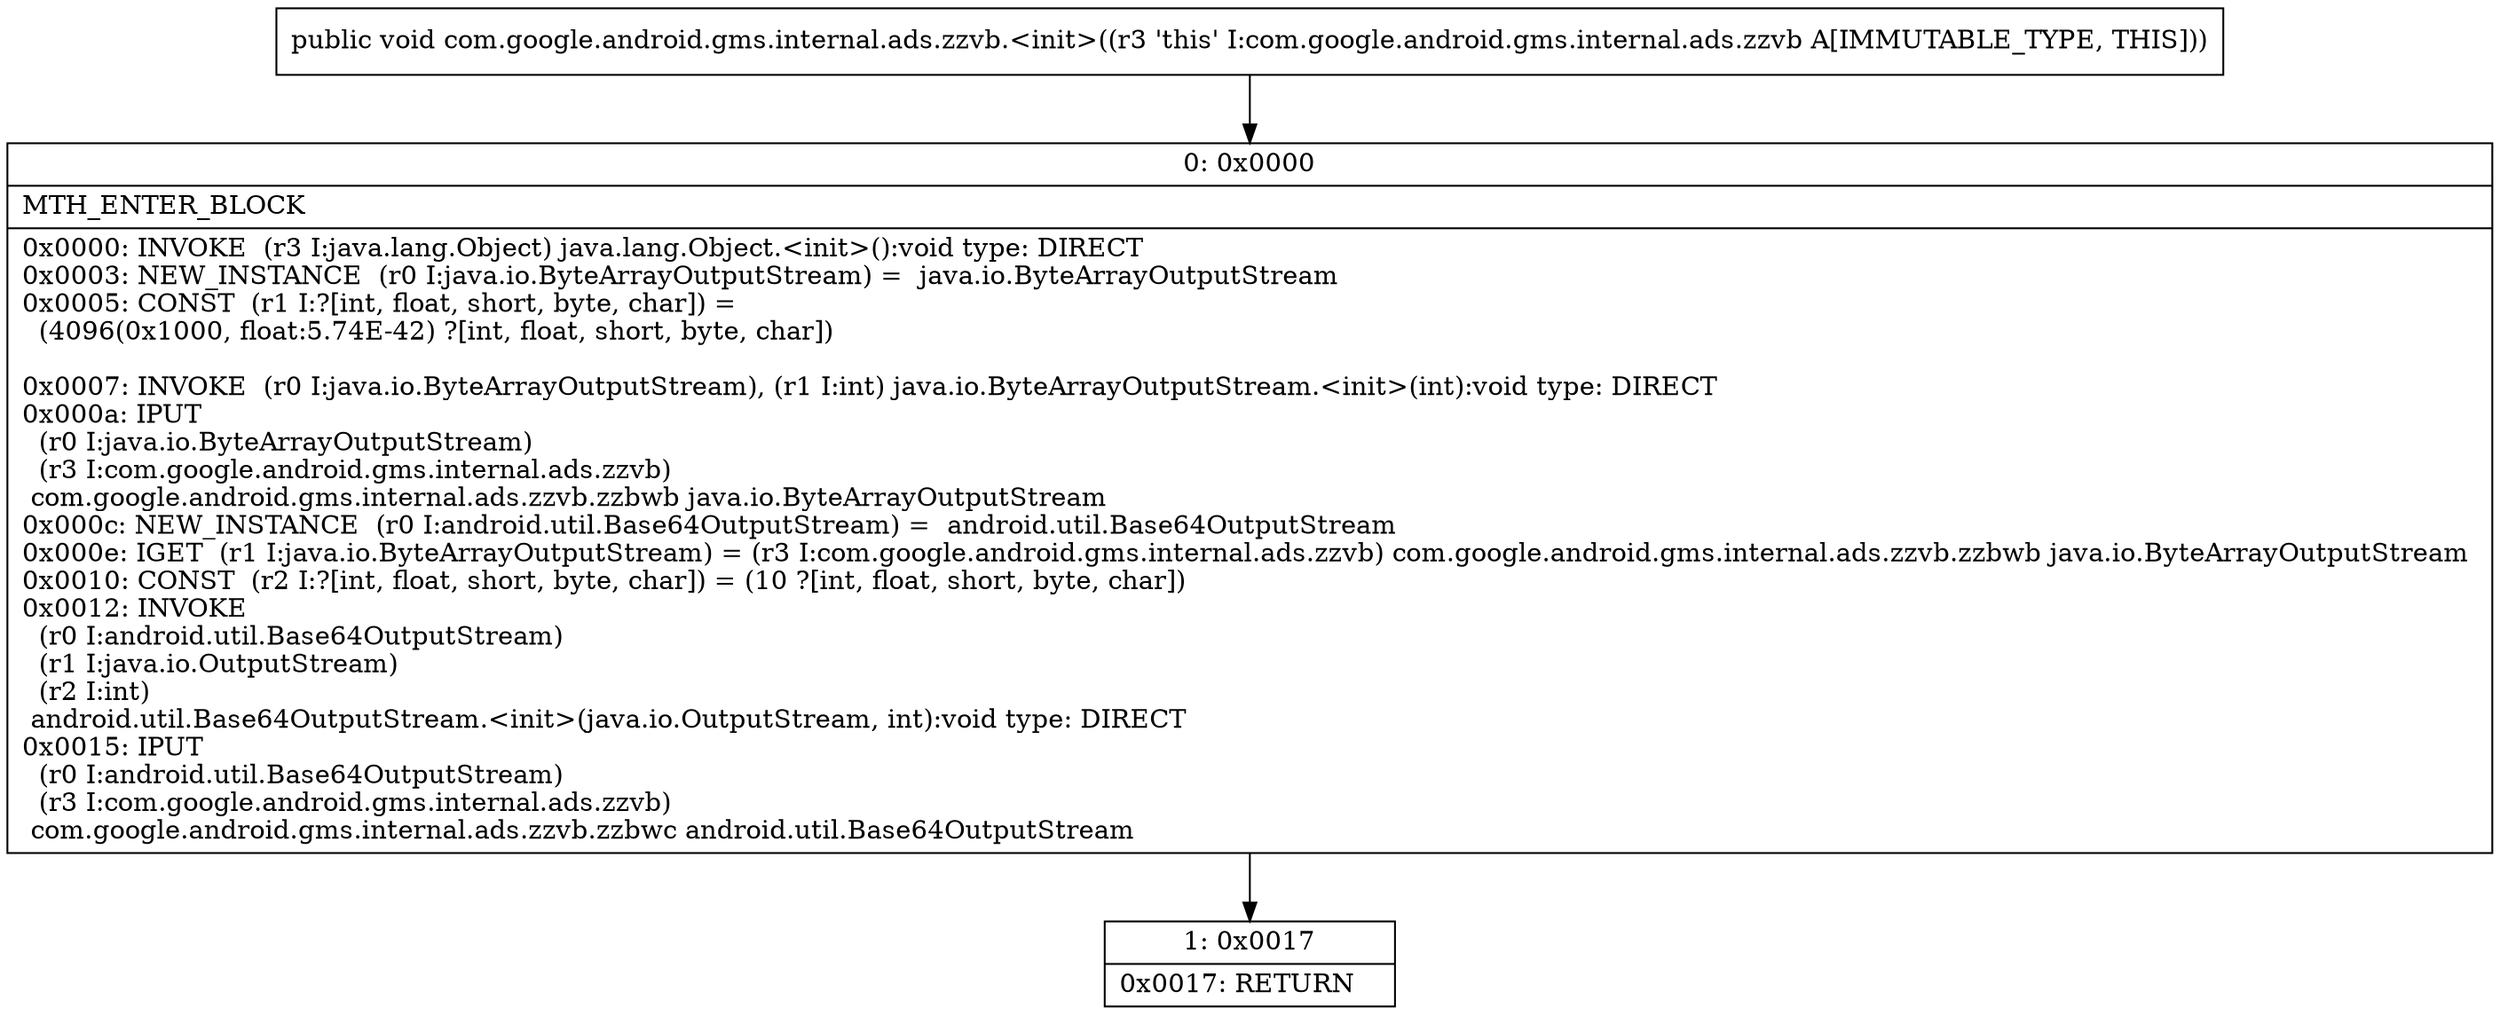 digraph "CFG forcom.google.android.gms.internal.ads.zzvb.\<init\>()V" {
Node_0 [shape=record,label="{0\:\ 0x0000|MTH_ENTER_BLOCK\l|0x0000: INVOKE  (r3 I:java.lang.Object) java.lang.Object.\<init\>():void type: DIRECT \l0x0003: NEW_INSTANCE  (r0 I:java.io.ByteArrayOutputStream) =  java.io.ByteArrayOutputStream \l0x0005: CONST  (r1 I:?[int, float, short, byte, char]) = \l  (4096(0x1000, float:5.74E\-42) ?[int, float, short, byte, char])\l \l0x0007: INVOKE  (r0 I:java.io.ByteArrayOutputStream), (r1 I:int) java.io.ByteArrayOutputStream.\<init\>(int):void type: DIRECT \l0x000a: IPUT  \l  (r0 I:java.io.ByteArrayOutputStream)\l  (r3 I:com.google.android.gms.internal.ads.zzvb)\l com.google.android.gms.internal.ads.zzvb.zzbwb java.io.ByteArrayOutputStream \l0x000c: NEW_INSTANCE  (r0 I:android.util.Base64OutputStream) =  android.util.Base64OutputStream \l0x000e: IGET  (r1 I:java.io.ByteArrayOutputStream) = (r3 I:com.google.android.gms.internal.ads.zzvb) com.google.android.gms.internal.ads.zzvb.zzbwb java.io.ByteArrayOutputStream \l0x0010: CONST  (r2 I:?[int, float, short, byte, char]) = (10 ?[int, float, short, byte, char]) \l0x0012: INVOKE  \l  (r0 I:android.util.Base64OutputStream)\l  (r1 I:java.io.OutputStream)\l  (r2 I:int)\l android.util.Base64OutputStream.\<init\>(java.io.OutputStream, int):void type: DIRECT \l0x0015: IPUT  \l  (r0 I:android.util.Base64OutputStream)\l  (r3 I:com.google.android.gms.internal.ads.zzvb)\l com.google.android.gms.internal.ads.zzvb.zzbwc android.util.Base64OutputStream \l}"];
Node_1 [shape=record,label="{1\:\ 0x0017|0x0017: RETURN   \l}"];
MethodNode[shape=record,label="{public void com.google.android.gms.internal.ads.zzvb.\<init\>((r3 'this' I:com.google.android.gms.internal.ads.zzvb A[IMMUTABLE_TYPE, THIS])) }"];
MethodNode -> Node_0;
Node_0 -> Node_1;
}

